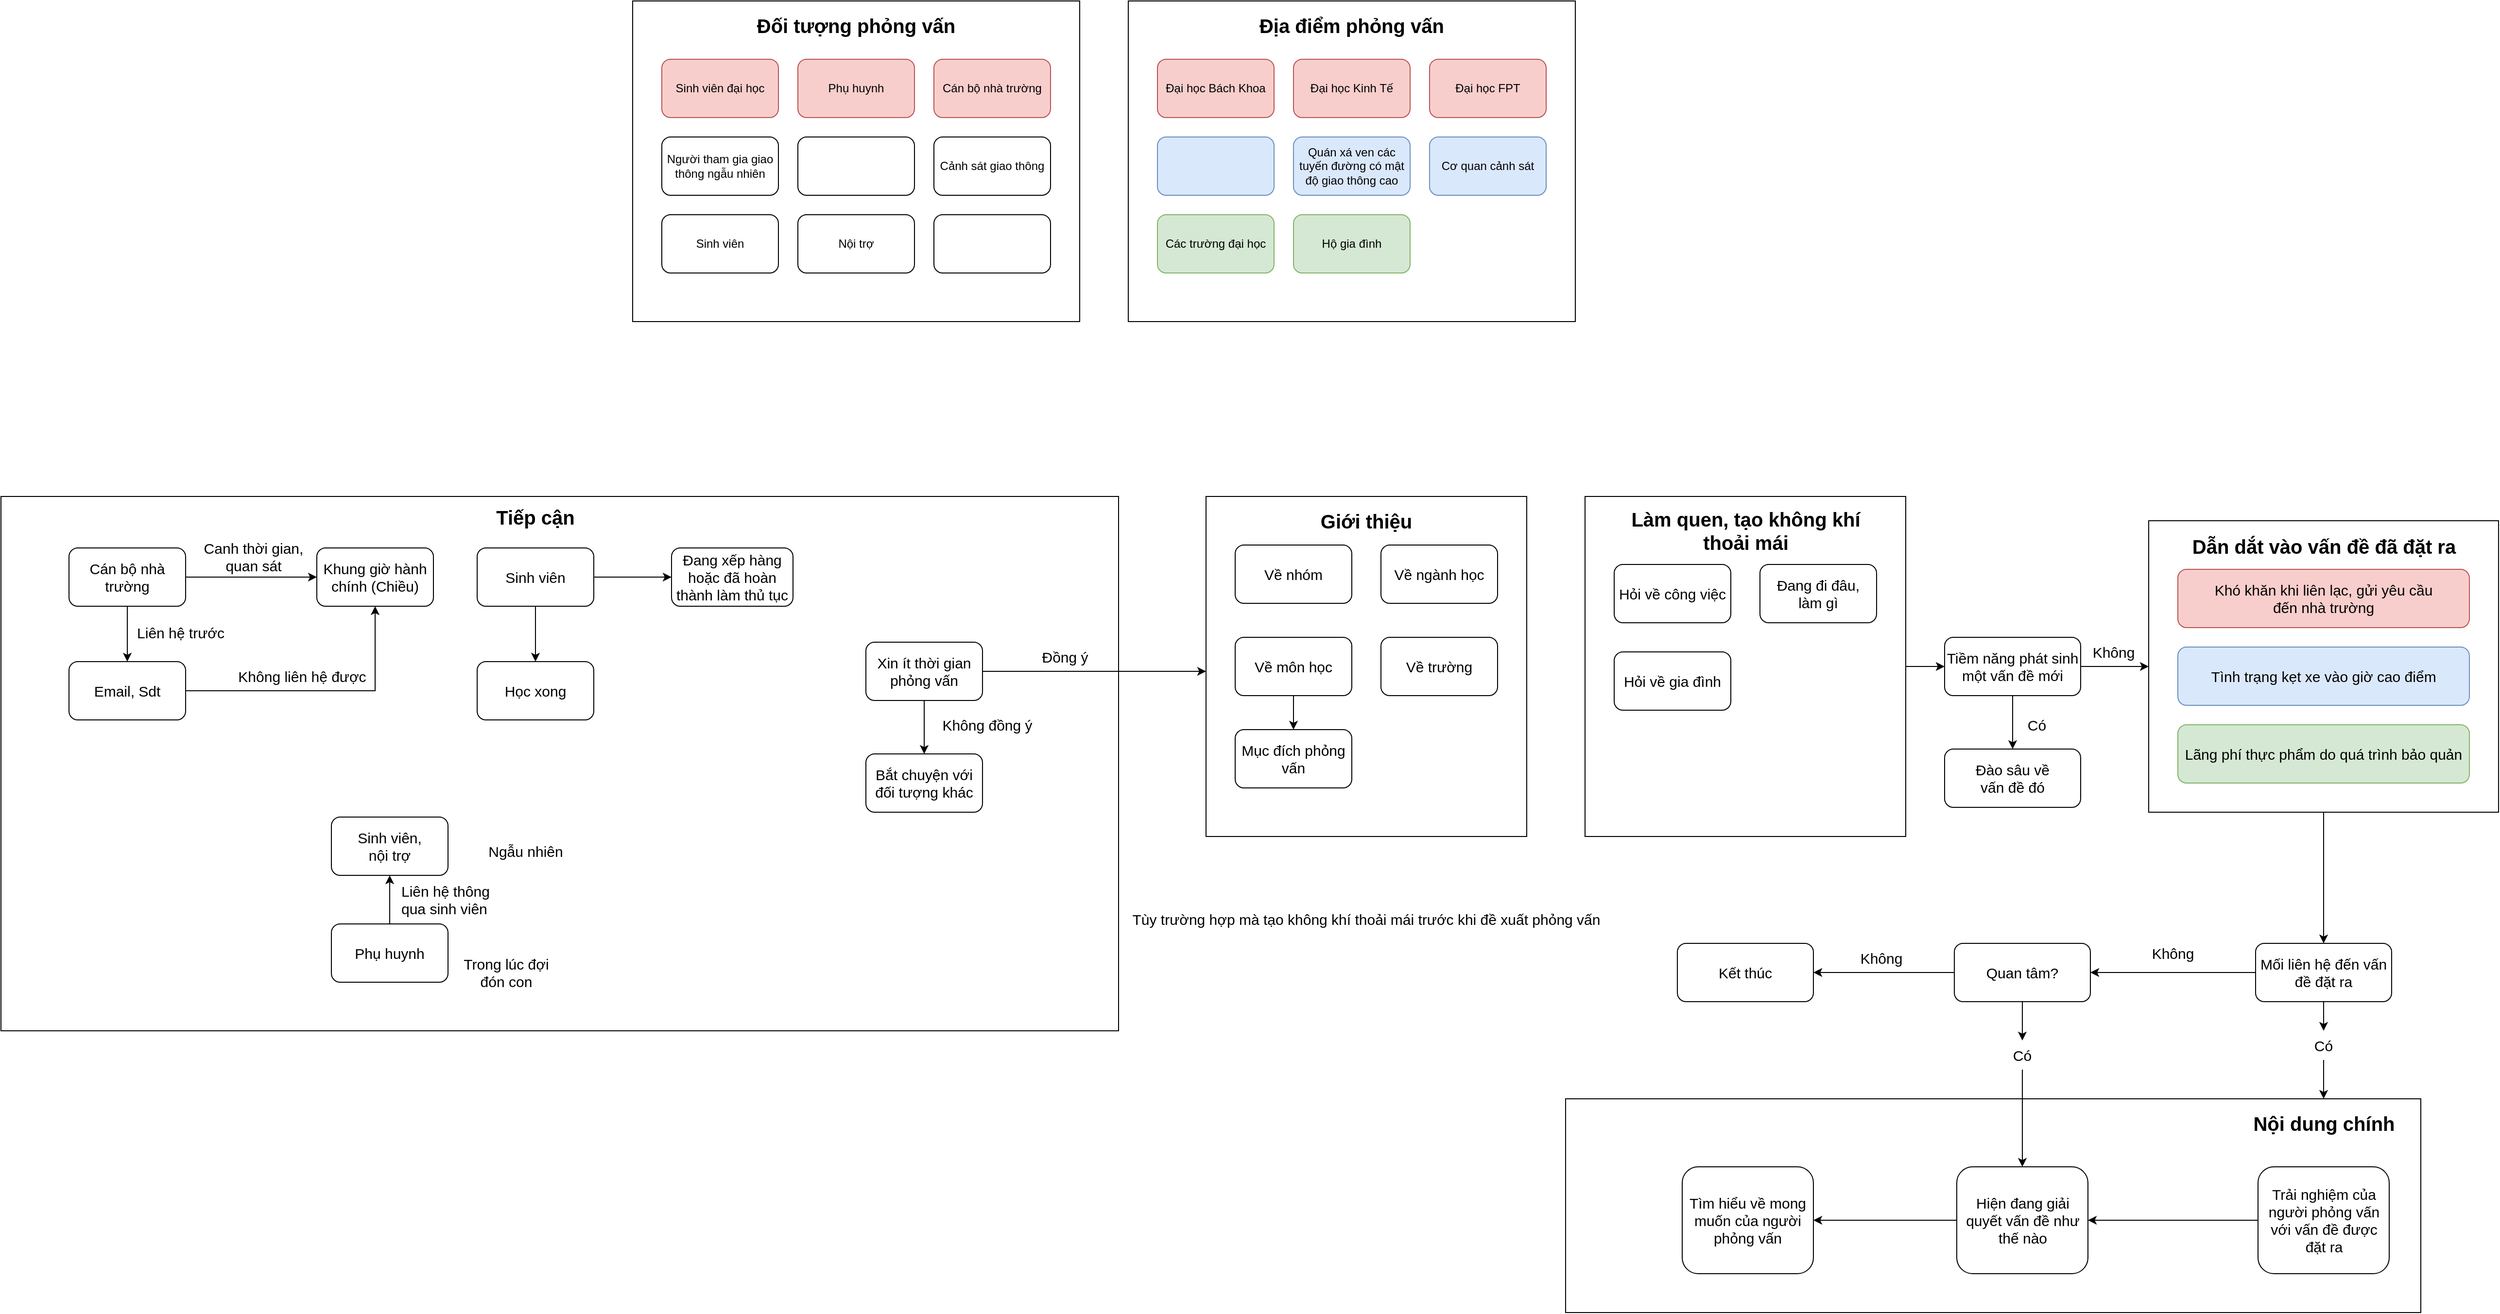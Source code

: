 <mxfile version="26.0.14">
  <diagram name="Page-1" id="fo2ZFbMv7i-mtw4j-5B2">
    <mxGraphModel dx="3004" dy="679" grid="1" gridSize="10" guides="1" tooltips="1" connect="1" arrows="1" fold="1" page="1" pageScale="1" pageWidth="850" pageHeight="1100" math="0" shadow="0">
      <root>
        <mxCell id="0" />
        <mxCell id="1" parent="0" />
        <mxCell id="FFY3ZGv-hsx-T2HltXSC-2" value="" style="rounded=0;whiteSpace=wrap;html=1;" vertex="1" parent="1">
          <mxGeometry x="-30" y="60" width="460" height="330" as="geometry" />
        </mxCell>
        <mxCell id="FFY3ZGv-hsx-T2HltXSC-3" value="&lt;font style=&quot;font-size: 20px;&quot;&gt;Địa điểm phỏng vấn&lt;/font&gt;" style="text;html=1;align=center;verticalAlign=middle;whiteSpace=wrap;rounded=0;fontStyle=1" vertex="1" parent="1">
          <mxGeometry x="90" y="70" width="220" height="30" as="geometry" />
        </mxCell>
        <mxCell id="FFY3ZGv-hsx-T2HltXSC-4" value="Đại học Bách Khoa" style="rounded=1;whiteSpace=wrap;html=1;fillColor=#f8cecc;strokeColor=#b85450;" vertex="1" parent="1">
          <mxGeometry y="120" width="120" height="60" as="geometry" />
        </mxCell>
        <mxCell id="FFY3ZGv-hsx-T2HltXSC-5" value="Đại học Kinh Tế" style="rounded=1;whiteSpace=wrap;html=1;fillColor=#f8cecc;strokeColor=#b85450;" vertex="1" parent="1">
          <mxGeometry x="140" y="120" width="120" height="60" as="geometry" />
        </mxCell>
        <mxCell id="FFY3ZGv-hsx-T2HltXSC-6" value="Đại học FPT" style="rounded=1;whiteSpace=wrap;html=1;fillColor=#f8cecc;strokeColor=#b85450;" vertex="1" parent="1">
          <mxGeometry x="280" y="120" width="120" height="60" as="geometry" />
        </mxCell>
        <mxCell id="FFY3ZGv-hsx-T2HltXSC-8" value="Quán xá ven các tuyến đường có mật độ giao thông cao" style="rounded=1;whiteSpace=wrap;html=1;fillColor=#dae8fc;strokeColor=#6c8ebf;" vertex="1" parent="1">
          <mxGeometry x="140" y="200" width="120" height="60" as="geometry" />
        </mxCell>
        <mxCell id="FFY3ZGv-hsx-T2HltXSC-9" value="" style="rounded=1;whiteSpace=wrap;html=1;fillColor=#dae8fc;strokeColor=#6c8ebf;" vertex="1" parent="1">
          <mxGeometry y="200" width="120" height="60" as="geometry" />
        </mxCell>
        <mxCell id="FFY3ZGv-hsx-T2HltXSC-11" value="Cơ quan cảnh sát" style="rounded=1;whiteSpace=wrap;html=1;fillColor=#dae8fc;strokeColor=#6c8ebf;" vertex="1" parent="1">
          <mxGeometry x="280" y="200" width="120" height="60" as="geometry" />
        </mxCell>
        <mxCell id="FFY3ZGv-hsx-T2HltXSC-12" value="Các trường đại học" style="rounded=1;whiteSpace=wrap;html=1;fillColor=#d5e8d4;strokeColor=#82b366;" vertex="1" parent="1">
          <mxGeometry y="280" width="120" height="60" as="geometry" />
        </mxCell>
        <mxCell id="FFY3ZGv-hsx-T2HltXSC-13" value="Hộ gia đình" style="rounded=1;whiteSpace=wrap;html=1;fillColor=#d5e8d4;strokeColor=#82b366;" vertex="1" parent="1">
          <mxGeometry x="140" y="280" width="120" height="60" as="geometry" />
        </mxCell>
        <mxCell id="FFY3ZGv-hsx-T2HltXSC-14" value="" style="rounded=0;whiteSpace=wrap;html=1;" vertex="1" parent="1">
          <mxGeometry x="-540" y="60" width="460" height="330" as="geometry" />
        </mxCell>
        <mxCell id="FFY3ZGv-hsx-T2HltXSC-15" value="&lt;font style=&quot;font-size: 20px;&quot;&gt;Đối tượng phỏng vấn&lt;/font&gt;" style="text;html=1;align=center;verticalAlign=middle;whiteSpace=wrap;rounded=0;fontStyle=1" vertex="1" parent="1">
          <mxGeometry x="-420" y="70" width="220" height="30" as="geometry" />
        </mxCell>
        <mxCell id="FFY3ZGv-hsx-T2HltXSC-16" value="Sinh viên đại học" style="rounded=1;whiteSpace=wrap;html=1;fillColor=#f8cecc;strokeColor=#b85450;" vertex="1" parent="1">
          <mxGeometry x="-510" y="120" width="120" height="60" as="geometry" />
        </mxCell>
        <mxCell id="FFY3ZGv-hsx-T2HltXSC-17" value="Phụ huynh" style="rounded=1;whiteSpace=wrap;html=1;fillColor=#f8cecc;strokeColor=#b85450;" vertex="1" parent="1">
          <mxGeometry x="-370" y="120" width="120" height="60" as="geometry" />
        </mxCell>
        <mxCell id="FFY3ZGv-hsx-T2HltXSC-18" value="Cán bộ nhà trường" style="rounded=1;whiteSpace=wrap;html=1;fillColor=#f8cecc;strokeColor=#b85450;" vertex="1" parent="1">
          <mxGeometry x="-230" y="120" width="120" height="60" as="geometry" />
        </mxCell>
        <mxCell id="FFY3ZGv-hsx-T2HltXSC-19" value="" style="rounded=1;whiteSpace=wrap;html=1;" vertex="1" parent="1">
          <mxGeometry x="-370" y="200" width="120" height="60" as="geometry" />
        </mxCell>
        <mxCell id="FFY3ZGv-hsx-T2HltXSC-21" value="Người tham gia giao thông ngẫu nhiên" style="rounded=1;whiteSpace=wrap;html=1;" vertex="1" parent="1">
          <mxGeometry x="-510" y="200" width="120" height="60" as="geometry" />
        </mxCell>
        <mxCell id="FFY3ZGv-hsx-T2HltXSC-22" value="Cảnh sát giao thông" style="rounded=1;whiteSpace=wrap;html=1;" vertex="1" parent="1">
          <mxGeometry x="-230" y="200" width="120" height="60" as="geometry" />
        </mxCell>
        <mxCell id="FFY3ZGv-hsx-T2HltXSC-23" value="Sinh viên" style="rounded=1;whiteSpace=wrap;html=1;" vertex="1" parent="1">
          <mxGeometry x="-510" y="280" width="120" height="60" as="geometry" />
        </mxCell>
        <mxCell id="FFY3ZGv-hsx-T2HltXSC-24" value="Nội trợ" style="rounded=1;whiteSpace=wrap;html=1;" vertex="1" parent="1">
          <mxGeometry x="-370" y="280" width="120" height="60" as="geometry" />
        </mxCell>
        <mxCell id="FFY3ZGv-hsx-T2HltXSC-25" value="" style="rounded=1;whiteSpace=wrap;html=1;" vertex="1" parent="1">
          <mxGeometry x="-230" y="280" width="120" height="60" as="geometry" />
        </mxCell>
        <mxCell id="FFY3ZGv-hsx-T2HltXSC-29" value="" style="rounded=0;whiteSpace=wrap;html=1;" vertex="1" parent="1">
          <mxGeometry x="-1190" y="570" width="1150" height="550" as="geometry" />
        </mxCell>
        <mxCell id="FFY3ZGv-hsx-T2HltXSC-30" value="&lt;span style=&quot;font-size: 20px;&quot;&gt;Tiếp cận&lt;/span&gt;" style="text;html=1;align=center;verticalAlign=middle;whiteSpace=wrap;rounded=0;fontStyle=1" vertex="1" parent="1">
          <mxGeometry x="-750" y="576" width="220" height="30" as="geometry" />
        </mxCell>
        <mxCell id="FFY3ZGv-hsx-T2HltXSC-150" value="" style="edgeStyle=orthogonalEdgeStyle;rounded=0;orthogonalLoop=1;jettySize=auto;html=1;" edge="1" parent="1" source="FFY3ZGv-hsx-T2HltXSC-32" target="FFY3ZGv-hsx-T2HltXSC-149">
          <mxGeometry relative="1" as="geometry" />
        </mxCell>
        <mxCell id="FFY3ZGv-hsx-T2HltXSC-157" style="edgeStyle=orthogonalEdgeStyle;rounded=0;orthogonalLoop=1;jettySize=auto;html=1;entryX=0.5;entryY=0;entryDx=0;entryDy=0;" edge="1" parent="1" source="FFY3ZGv-hsx-T2HltXSC-32" target="FFY3ZGv-hsx-T2HltXSC-156">
          <mxGeometry relative="1" as="geometry" />
        </mxCell>
        <mxCell id="FFY3ZGv-hsx-T2HltXSC-32" value="Cán bộ nhà trường" style="rounded=1;whiteSpace=wrap;html=1;fontSize=15;" vertex="1" parent="1">
          <mxGeometry x="-1120" y="623" width="120" height="60" as="geometry" />
        </mxCell>
        <mxCell id="FFY3ZGv-hsx-T2HltXSC-33" value="Sinh viên,&lt;div&gt;nội trợ&lt;/div&gt;" style="rounded=1;whiteSpace=wrap;html=1;fontSize=15;" vertex="1" parent="1">
          <mxGeometry x="-850" y="900" width="120" height="60" as="geometry" />
        </mxCell>
        <mxCell id="FFY3ZGv-hsx-T2HltXSC-47" style="edgeStyle=orthogonalEdgeStyle;rounded=0;orthogonalLoop=1;jettySize=auto;html=1;entryX=0.5;entryY=1;entryDx=0;entryDy=0;" edge="1" parent="1" source="FFY3ZGv-hsx-T2HltXSC-34" target="FFY3ZGv-hsx-T2HltXSC-33">
          <mxGeometry relative="1" as="geometry" />
        </mxCell>
        <mxCell id="FFY3ZGv-hsx-T2HltXSC-34" value="Phụ huynh" style="rounded=1;whiteSpace=wrap;html=1;fontSize=15;" vertex="1" parent="1">
          <mxGeometry x="-850" y="1010" width="120" height="60" as="geometry" />
        </mxCell>
        <mxCell id="FFY3ZGv-hsx-T2HltXSC-41" value="Ngẫu nhiên" style="text;html=1;align=center;verticalAlign=middle;whiteSpace=wrap;rounded=0;fontSize=15;" vertex="1" parent="1">
          <mxGeometry x="-705" y="920" width="110" height="30" as="geometry" />
        </mxCell>
        <mxCell id="FFY3ZGv-hsx-T2HltXSC-43" value="Liên hệ thông qua sinh viên" style="text;html=1;align=left;verticalAlign=middle;whiteSpace=wrap;rounded=0;fontSize=15;" vertex="1" parent="1">
          <mxGeometry x="-780" y="970" width="110" height="30" as="geometry" />
        </mxCell>
        <mxCell id="FFY3ZGv-hsx-T2HltXSC-48" value="Trong lúc đợi đón con" style="text;html=1;align=center;verticalAlign=middle;whiteSpace=wrap;rounded=0;fontSize=15;" vertex="1" parent="1">
          <mxGeometry x="-725" y="1045" width="110" height="30" as="geometry" />
        </mxCell>
        <mxCell id="FFY3ZGv-hsx-T2HltXSC-49" value="" style="rounded=0;whiteSpace=wrap;html=1;" vertex="1" parent="1">
          <mxGeometry x="50" y="570" width="330" height="350" as="geometry" />
        </mxCell>
        <mxCell id="FFY3ZGv-hsx-T2HltXSC-50" value="&lt;span style=&quot;font-size: 20px;&quot;&gt;Giới thiệu&lt;/span&gt;" style="text;html=1;align=center;verticalAlign=middle;whiteSpace=wrap;rounded=0;fontStyle=1" vertex="1" parent="1">
          <mxGeometry x="105" y="580" width="220" height="30" as="geometry" />
        </mxCell>
        <mxCell id="FFY3ZGv-hsx-T2HltXSC-53" style="edgeStyle=orthogonalEdgeStyle;rounded=0;orthogonalLoop=1;jettySize=auto;html=1;entryX=0;entryY=0.5;entryDx=0;entryDy=0;" edge="1" target="FFY3ZGv-hsx-T2HltXSC-60" parent="1">
          <mxGeometry relative="1" as="geometry">
            <mxPoint x="-100" y="750" as="sourcePoint" />
          </mxGeometry>
        </mxCell>
        <mxCell id="FFY3ZGv-hsx-T2HltXSC-55" style="edgeStyle=orthogonalEdgeStyle;rounded=0;orthogonalLoop=1;jettySize=auto;html=1;entryX=0;entryY=0.5;entryDx=0;entryDy=0;" edge="1" target="FFY3ZGv-hsx-T2HltXSC-63" parent="1">
          <mxGeometry relative="1" as="geometry">
            <mxPoint x="200" y="860" as="sourcePoint" />
          </mxGeometry>
        </mxCell>
        <mxCell id="FFY3ZGv-hsx-T2HltXSC-65" value="Về nhóm" style="rounded=1;whiteSpace=wrap;html=1;fontSize=15;" vertex="1" parent="1">
          <mxGeometry x="80" y="620" width="120" height="60" as="geometry" />
        </mxCell>
        <mxCell id="FFY3ZGv-hsx-T2HltXSC-66" value="Về ngành học" style="rounded=1;whiteSpace=wrap;html=1;fontSize=15;" vertex="1" parent="1">
          <mxGeometry x="230" y="620" width="120" height="60" as="geometry" />
        </mxCell>
        <mxCell id="FFY3ZGv-hsx-T2HltXSC-69" style="edgeStyle=orthogonalEdgeStyle;rounded=0;orthogonalLoop=1;jettySize=auto;html=1;entryX=0;entryY=0.5;entryDx=0;entryDy=0;" edge="1" target="FFY3ZGv-hsx-T2HltXSC-73" parent="1">
          <mxGeometry relative="1" as="geometry">
            <mxPoint x="-110" y="860" as="sourcePoint" />
          </mxGeometry>
        </mxCell>
        <mxCell id="FFY3ZGv-hsx-T2HltXSC-82" style="edgeStyle=orthogonalEdgeStyle;rounded=0;orthogonalLoop=1;jettySize=auto;html=1;" edge="1" parent="1" source="FFY3ZGv-hsx-T2HltXSC-75">
          <mxGeometry relative="1" as="geometry">
            <mxPoint x="50" y="750" as="targetPoint" />
            <Array as="points">
              <mxPoint x="50" y="750" />
            </Array>
          </mxGeometry>
        </mxCell>
        <mxCell id="FFY3ZGv-hsx-T2HltXSC-147" value="" style="edgeStyle=orthogonalEdgeStyle;rounded=0;orthogonalLoop=1;jettySize=auto;html=1;" edge="1" parent="1" source="FFY3ZGv-hsx-T2HltXSC-75" target="FFY3ZGv-hsx-T2HltXSC-77">
          <mxGeometry relative="1" as="geometry" />
        </mxCell>
        <mxCell id="FFY3ZGv-hsx-T2HltXSC-75" value="Xin ít thời gian&lt;div&gt;&lt;span style=&quot;background-color: transparent; color: light-dark(rgb(0, 0, 0), rgb(255, 255, 255));&quot;&gt;phỏng vấn&lt;/span&gt;&lt;/div&gt;" style="rounded=1;whiteSpace=wrap;html=1;fontSize=15;" vertex="1" parent="1">
          <mxGeometry x="-300" y="720" width="120" height="60" as="geometry" />
        </mxCell>
        <mxCell id="FFY3ZGv-hsx-T2HltXSC-77" value="Bắt chuyện với đối tượng khác" style="rounded=1;whiteSpace=wrap;html=1;fontSize=15;" vertex="1" parent="1">
          <mxGeometry x="-300" y="835" width="120" height="60" as="geometry" />
        </mxCell>
        <mxCell id="FFY3ZGv-hsx-T2HltXSC-83" value="Đồng ý" style="text;html=1;align=center;verticalAlign=middle;whiteSpace=wrap;rounded=0;fontSize=15;" vertex="1" parent="1">
          <mxGeometry x="-150" y="720" width="110" height="30" as="geometry" />
        </mxCell>
        <mxCell id="FFY3ZGv-hsx-T2HltXSC-84" value="Không đồng ý" style="text;html=1;align=center;verticalAlign=middle;whiteSpace=wrap;rounded=0;fontSize=15;" vertex="1" parent="1">
          <mxGeometry x="-230" y="790" width="110" height="30" as="geometry" />
        </mxCell>
        <mxCell id="FFY3ZGv-hsx-T2HltXSC-87" value="Về trường" style="rounded=1;whiteSpace=wrap;html=1;fontSize=15;" vertex="1" parent="1">
          <mxGeometry x="230" y="715" width="120" height="60" as="geometry" />
        </mxCell>
        <mxCell id="FFY3ZGv-hsx-T2HltXSC-91" value="" style="edgeStyle=orthogonalEdgeStyle;rounded=0;orthogonalLoop=1;jettySize=auto;html=1;" edge="1" parent="1" source="FFY3ZGv-hsx-T2HltXSC-88" target="FFY3ZGv-hsx-T2HltXSC-89">
          <mxGeometry relative="1" as="geometry" />
        </mxCell>
        <mxCell id="FFY3ZGv-hsx-T2HltXSC-88" value="Về môn học" style="rounded=1;whiteSpace=wrap;html=1;fontSize=15;" vertex="1" parent="1">
          <mxGeometry x="80" y="715" width="120" height="60" as="geometry" />
        </mxCell>
        <mxCell id="FFY3ZGv-hsx-T2HltXSC-89" value="Mục đích phỏng vấn" style="rounded=1;whiteSpace=wrap;html=1;fontSize=15;" vertex="1" parent="1">
          <mxGeometry x="80" y="810" width="120" height="60" as="geometry" />
        </mxCell>
        <mxCell id="FFY3ZGv-hsx-T2HltXSC-111" style="edgeStyle=orthogonalEdgeStyle;rounded=0;orthogonalLoop=1;jettySize=auto;html=1;entryX=0;entryY=0.5;entryDx=0;entryDy=0;" edge="1" parent="1" source="FFY3ZGv-hsx-T2HltXSC-92" target="FFY3ZGv-hsx-T2HltXSC-108">
          <mxGeometry relative="1" as="geometry" />
        </mxCell>
        <mxCell id="FFY3ZGv-hsx-T2HltXSC-92" value="" style="rounded=0;whiteSpace=wrap;html=1;" vertex="1" parent="1">
          <mxGeometry x="440" y="570" width="330" height="350" as="geometry" />
        </mxCell>
        <mxCell id="FFY3ZGv-hsx-T2HltXSC-93" value="&lt;span style=&quot;font-size: 20px;&quot;&gt;Làm quen, tạo không khí thoải mái&lt;/span&gt;" style="text;html=1;align=center;verticalAlign=middle;whiteSpace=wrap;rounded=0;fontStyle=1" vertex="1" parent="1">
          <mxGeometry x="477.5" y="590" width="255" height="30" as="geometry" />
        </mxCell>
        <mxCell id="FFY3ZGv-hsx-T2HltXSC-94" value="Hỏi về công việc" style="rounded=1;whiteSpace=wrap;html=1;fontSize=15;" vertex="1" parent="1">
          <mxGeometry x="470" y="640" width="120" height="60" as="geometry" />
        </mxCell>
        <mxCell id="FFY3ZGv-hsx-T2HltXSC-95" value="Đang đi đâu,&lt;div&gt;làm gì&lt;/div&gt;" style="rounded=1;whiteSpace=wrap;html=1;fontSize=15;" vertex="1" parent="1">
          <mxGeometry x="620" y="640" width="120" height="60" as="geometry" />
        </mxCell>
        <mxCell id="FFY3ZGv-hsx-T2HltXSC-101" value="Tùy trường hợp mà tạo không khí thoải mái trước khi đề xuất phỏng vấn" style="text;html=1;align=center;verticalAlign=middle;whiteSpace=wrap;rounded=0;fontSize=15;" vertex="1" parent="1">
          <mxGeometry x="-70" y="990" width="570" height="30" as="geometry" />
        </mxCell>
        <mxCell id="FFY3ZGv-hsx-T2HltXSC-102" value="Hỏi về gia đình" style="rounded=1;whiteSpace=wrap;html=1;fontSize=15;" vertex="1" parent="1">
          <mxGeometry x="470" y="730" width="120" height="60" as="geometry" />
        </mxCell>
        <mxCell id="FFY3ZGv-hsx-T2HltXSC-127" value="" style="edgeStyle=orthogonalEdgeStyle;rounded=0;orthogonalLoop=1;jettySize=auto;html=1;" edge="1" parent="1" source="FFY3ZGv-hsx-T2HltXSC-103" target="FFY3ZGv-hsx-T2HltXSC-126">
          <mxGeometry relative="1" as="geometry" />
        </mxCell>
        <mxCell id="FFY3ZGv-hsx-T2HltXSC-103" value="" style="rounded=0;whiteSpace=wrap;html=1;" vertex="1" parent="1">
          <mxGeometry x="1020" y="595" width="360" height="300" as="geometry" />
        </mxCell>
        <mxCell id="FFY3ZGv-hsx-T2HltXSC-104" value="&lt;span style=&quot;font-size: 20px;&quot;&gt;Dẫn dắt vào vấn đề đã đặt ra&lt;/span&gt;" style="text;html=1;align=center;verticalAlign=middle;whiteSpace=wrap;rounded=0;fontStyle=1" vertex="1" parent="1">
          <mxGeometry x="1053.75" y="606" width="292.5" height="30" as="geometry" />
        </mxCell>
        <mxCell id="FFY3ZGv-hsx-T2HltXSC-105" value="Khó khăn khi liên lạc, gửi yêu cầu&lt;div&gt;đến nhà trường&lt;/div&gt;" style="rounded=1;whiteSpace=wrap;html=1;fillColor=#f8cecc;strokeColor=#b85450;fontSize=15;" vertex="1" parent="1">
          <mxGeometry x="1050" y="645" width="300" height="60" as="geometry" />
        </mxCell>
        <mxCell id="FFY3ZGv-hsx-T2HltXSC-106" value="Lãng phí thực phẩm do quá trình bảo quản" style="rounded=1;whiteSpace=wrap;html=1;fillColor=#d5e8d4;strokeColor=#82b366;fontSize=15;" vertex="1" parent="1">
          <mxGeometry x="1050" y="805" width="300" height="60" as="geometry" />
        </mxCell>
        <mxCell id="FFY3ZGv-hsx-T2HltXSC-107" value="Tình trạng kẹt xe vào giờ cao điểm" style="rounded=1;whiteSpace=wrap;html=1;fillColor=#dae8fc;strokeColor=#6c8ebf;fontSize=15;" vertex="1" parent="1">
          <mxGeometry x="1050" y="725" width="300" height="60" as="geometry" />
        </mxCell>
        <mxCell id="FFY3ZGv-hsx-T2HltXSC-113" value="" style="edgeStyle=orthogonalEdgeStyle;rounded=0;orthogonalLoop=1;jettySize=auto;html=1;" edge="1" parent="1" source="FFY3ZGv-hsx-T2HltXSC-108" target="FFY3ZGv-hsx-T2HltXSC-112">
          <mxGeometry relative="1" as="geometry" />
        </mxCell>
        <mxCell id="FFY3ZGv-hsx-T2HltXSC-117" style="edgeStyle=orthogonalEdgeStyle;rounded=0;orthogonalLoop=1;jettySize=auto;html=1;entryX=0;entryY=0.5;entryDx=0;entryDy=0;" edge="1" parent="1" source="FFY3ZGv-hsx-T2HltXSC-108" target="FFY3ZGv-hsx-T2HltXSC-103">
          <mxGeometry relative="1" as="geometry" />
        </mxCell>
        <mxCell id="FFY3ZGv-hsx-T2HltXSC-108" value="Tiềm năng phát sinh một vấn đề mới" style="rounded=1;whiteSpace=wrap;html=1;fontSize=15;" vertex="1" parent="1">
          <mxGeometry x="810" y="715" width="140" height="60" as="geometry" />
        </mxCell>
        <mxCell id="FFY3ZGv-hsx-T2HltXSC-112" value="Đào sâu về&lt;div&gt;vấn đề đó&lt;/div&gt;" style="rounded=1;whiteSpace=wrap;html=1;fontSize=15;" vertex="1" parent="1">
          <mxGeometry x="810" y="830" width="140" height="60" as="geometry" />
        </mxCell>
        <mxCell id="FFY3ZGv-hsx-T2HltXSC-114" value="Có" style="text;html=1;align=center;verticalAlign=middle;whiteSpace=wrap;rounded=0;fontSize=15;" vertex="1" parent="1">
          <mxGeometry x="850" y="790" width="110" height="30" as="geometry" />
        </mxCell>
        <mxCell id="FFY3ZGv-hsx-T2HltXSC-118" value="Không" style="text;html=1;align=center;verticalAlign=middle;whiteSpace=wrap;rounded=0;fontSize=15;" vertex="1" parent="1">
          <mxGeometry x="928.75" y="715" width="110" height="30" as="geometry" />
        </mxCell>
        <mxCell id="FFY3ZGv-hsx-T2HltXSC-119" style="edgeStyle=orthogonalEdgeStyle;rounded=0;orthogonalLoop=1;jettySize=auto;html=1;exitX=0.5;exitY=1;exitDx=0;exitDy=0;" edge="1" parent="1" source="FFY3ZGv-hsx-T2HltXSC-105" target="FFY3ZGv-hsx-T2HltXSC-105">
          <mxGeometry relative="1" as="geometry" />
        </mxCell>
        <mxCell id="FFY3ZGv-hsx-T2HltXSC-120" value="" style="rounded=0;whiteSpace=wrap;html=1;" vertex="1" parent="1">
          <mxGeometry x="420" y="1190" width="880" height="220" as="geometry" />
        </mxCell>
        <mxCell id="FFY3ZGv-hsx-T2HltXSC-121" value="&lt;span style=&quot;font-size: 20px;&quot;&gt;Nội dung chính&lt;/span&gt;" style="text;html=1;align=center;verticalAlign=middle;whiteSpace=wrap;rounded=0;fontStyle=1" vertex="1" parent="1">
          <mxGeometry x="1053.75" y="1200" width="292.5" height="30" as="geometry" />
        </mxCell>
        <mxCell id="FFY3ZGv-hsx-T2HltXSC-125" style="edgeStyle=orthogonalEdgeStyle;rounded=0;orthogonalLoop=1;jettySize=auto;html=1;exitX=0.5;exitY=1;exitDx=0;exitDy=0;" edge="1" parent="1">
          <mxGeometry relative="1" as="geometry">
            <mxPoint x="1200" y="1300" as="sourcePoint" />
            <mxPoint x="1200" y="1300" as="targetPoint" />
          </mxGeometry>
        </mxCell>
        <mxCell id="FFY3ZGv-hsx-T2HltXSC-128" style="edgeStyle=orthogonalEdgeStyle;rounded=0;orthogonalLoop=1;jettySize=auto;html=1;" edge="1" parent="1" source="FFY3ZGv-hsx-T2HltXSC-129">
          <mxGeometry relative="1" as="geometry">
            <mxPoint x="1200" y="1190" as="targetPoint" />
          </mxGeometry>
        </mxCell>
        <mxCell id="FFY3ZGv-hsx-T2HltXSC-132" style="edgeStyle=orthogonalEdgeStyle;rounded=0;orthogonalLoop=1;jettySize=auto;html=1;entryX=1;entryY=0.5;entryDx=0;entryDy=0;" edge="1" parent="1" source="FFY3ZGv-hsx-T2HltXSC-126" target="FFY3ZGv-hsx-T2HltXSC-131">
          <mxGeometry relative="1" as="geometry" />
        </mxCell>
        <mxCell id="FFY3ZGv-hsx-T2HltXSC-126" value="Mối liên hệ đến vấn đề đặt ra" style="rounded=1;whiteSpace=wrap;html=1;fontSize=15;" vertex="1" parent="1">
          <mxGeometry x="1130" y="1030" width="140" height="60" as="geometry" />
        </mxCell>
        <mxCell id="FFY3ZGv-hsx-T2HltXSC-130" value="" style="edgeStyle=orthogonalEdgeStyle;rounded=0;orthogonalLoop=1;jettySize=auto;html=1;entryX=0.5;entryY=0;entryDx=0;entryDy=0;" edge="1" parent="1" source="FFY3ZGv-hsx-T2HltXSC-126" target="FFY3ZGv-hsx-T2HltXSC-129">
          <mxGeometry relative="1" as="geometry">
            <mxPoint x="1200" y="1070" as="sourcePoint" />
            <mxPoint x="1200" y="1190" as="targetPoint" />
          </mxGeometry>
        </mxCell>
        <mxCell id="FFY3ZGv-hsx-T2HltXSC-129" value="Có" style="text;html=1;align=center;verticalAlign=middle;whiteSpace=wrap;rounded=0;fontSize=15;" vertex="1" parent="1">
          <mxGeometry x="1145" y="1120" width="110" height="30" as="geometry" />
        </mxCell>
        <mxCell id="FFY3ZGv-hsx-T2HltXSC-136" style="edgeStyle=orthogonalEdgeStyle;rounded=0;orthogonalLoop=1;jettySize=auto;html=1;entryX=1;entryY=0.5;entryDx=0;entryDy=0;" edge="1" parent="1" source="FFY3ZGv-hsx-T2HltXSC-131" target="FFY3ZGv-hsx-T2HltXSC-135">
          <mxGeometry relative="1" as="geometry" />
        </mxCell>
        <mxCell id="FFY3ZGv-hsx-T2HltXSC-140" style="edgeStyle=orthogonalEdgeStyle;rounded=0;orthogonalLoop=1;jettySize=auto;html=1;entryX=0.5;entryY=0;entryDx=0;entryDy=0;" edge="1" parent="1" source="FFY3ZGv-hsx-T2HltXSC-141" target="FFY3ZGv-hsx-T2HltXSC-139">
          <mxGeometry relative="1" as="geometry" />
        </mxCell>
        <mxCell id="FFY3ZGv-hsx-T2HltXSC-131" value="Quan tâm?" style="rounded=1;whiteSpace=wrap;html=1;fontSize=15;" vertex="1" parent="1">
          <mxGeometry x="820" y="1030" width="140" height="60" as="geometry" />
        </mxCell>
        <mxCell id="FFY3ZGv-hsx-T2HltXSC-133" value="Không" style="text;html=1;align=center;verticalAlign=middle;whiteSpace=wrap;rounded=0;fontSize=15;" vertex="1" parent="1">
          <mxGeometry x="990" y="1025" width="110" height="30" as="geometry" />
        </mxCell>
        <mxCell id="FFY3ZGv-hsx-T2HltXSC-135" value="Kết thúc" style="rounded=1;whiteSpace=wrap;html=1;fontSize=15;" vertex="1" parent="1">
          <mxGeometry x="535" y="1030" width="140" height="60" as="geometry" />
        </mxCell>
        <mxCell id="FFY3ZGv-hsx-T2HltXSC-137" value="Không" style="text;html=1;align=center;verticalAlign=middle;whiteSpace=wrap;rounded=0;fontSize=15;" vertex="1" parent="1">
          <mxGeometry x="690" y="1030" width="110" height="30" as="geometry" />
        </mxCell>
        <mxCell id="FFY3ZGv-hsx-T2HltXSC-143" style="edgeStyle=orthogonalEdgeStyle;rounded=0;orthogonalLoop=1;jettySize=auto;html=1;entryX=1;entryY=0.5;entryDx=0;entryDy=0;" edge="1" parent="1" source="FFY3ZGv-hsx-T2HltXSC-138" target="FFY3ZGv-hsx-T2HltXSC-139">
          <mxGeometry relative="1" as="geometry" />
        </mxCell>
        <mxCell id="FFY3ZGv-hsx-T2HltXSC-138" value="Trải nghiệm của người phỏng vấn với vấn đề được đặt ra" style="rounded=1;whiteSpace=wrap;html=1;fontSize=15;" vertex="1" parent="1">
          <mxGeometry x="1132.5" y="1260" width="135" height="110" as="geometry" />
        </mxCell>
        <mxCell id="FFY3ZGv-hsx-T2HltXSC-145" style="edgeStyle=orthogonalEdgeStyle;rounded=0;orthogonalLoop=1;jettySize=auto;html=1;" edge="1" parent="1" source="FFY3ZGv-hsx-T2HltXSC-139" target="FFY3ZGv-hsx-T2HltXSC-144">
          <mxGeometry relative="1" as="geometry" />
        </mxCell>
        <mxCell id="FFY3ZGv-hsx-T2HltXSC-139" value="Hiện đang giải quyết vấn đề như thế nào" style="rounded=1;whiteSpace=wrap;html=1;fontSize=15;" vertex="1" parent="1">
          <mxGeometry x="822.5" y="1260" width="135" height="110" as="geometry" />
        </mxCell>
        <mxCell id="FFY3ZGv-hsx-T2HltXSC-142" value="" style="edgeStyle=orthogonalEdgeStyle;rounded=0;orthogonalLoop=1;jettySize=auto;html=1;entryX=0.5;entryY=0;entryDx=0;entryDy=0;" edge="1" parent="1" source="FFY3ZGv-hsx-T2HltXSC-131" target="FFY3ZGv-hsx-T2HltXSC-141">
          <mxGeometry relative="1" as="geometry">
            <mxPoint x="890" y="1090" as="sourcePoint" />
            <mxPoint x="890" y="1260" as="targetPoint" />
          </mxGeometry>
        </mxCell>
        <mxCell id="FFY3ZGv-hsx-T2HltXSC-141" value="Có" style="text;html=1;align=center;verticalAlign=middle;whiteSpace=wrap;rounded=0;fontSize=15;" vertex="1" parent="1">
          <mxGeometry x="835" y="1130" width="110" height="30" as="geometry" />
        </mxCell>
        <mxCell id="FFY3ZGv-hsx-T2HltXSC-144" value="Tìm hiểu về mong muốn của người phỏng vấn" style="rounded=1;whiteSpace=wrap;html=1;fontSize=15;" vertex="1" parent="1">
          <mxGeometry x="540" y="1260" width="135" height="110" as="geometry" />
        </mxCell>
        <mxCell id="FFY3ZGv-hsx-T2HltXSC-146" value="Canh thời gian, quan sát" style="text;html=1;align=center;verticalAlign=middle;whiteSpace=wrap;rounded=0;fontSize=15;" vertex="1" parent="1">
          <mxGeometry x="-995" y="617" width="130" height="30" as="geometry" />
        </mxCell>
        <mxCell id="FFY3ZGv-hsx-T2HltXSC-149" value="Khung giờ hành chính (Chiều)" style="rounded=1;whiteSpace=wrap;html=1;fontSize=15;" vertex="1" parent="1">
          <mxGeometry x="-865" y="623" width="120" height="60" as="geometry" />
        </mxCell>
        <mxCell id="FFY3ZGv-hsx-T2HltXSC-154" style="edgeStyle=orthogonalEdgeStyle;rounded=0;orthogonalLoop=1;jettySize=auto;html=1;entryX=0;entryY=0.5;entryDx=0;entryDy=0;" edge="1" parent="1" source="FFY3ZGv-hsx-T2HltXSC-152" target="FFY3ZGv-hsx-T2HltXSC-153">
          <mxGeometry relative="1" as="geometry" />
        </mxCell>
        <mxCell id="FFY3ZGv-hsx-T2HltXSC-162" style="edgeStyle=orthogonalEdgeStyle;rounded=0;orthogonalLoop=1;jettySize=auto;html=1;entryX=0.5;entryY=0;entryDx=0;entryDy=0;" edge="1" parent="1" source="FFY3ZGv-hsx-T2HltXSC-152" target="FFY3ZGv-hsx-T2HltXSC-155">
          <mxGeometry relative="1" as="geometry" />
        </mxCell>
        <mxCell id="FFY3ZGv-hsx-T2HltXSC-152" value="Sinh viên" style="rounded=1;whiteSpace=wrap;html=1;fontSize=15;" vertex="1" parent="1">
          <mxGeometry x="-700" y="623" width="120" height="60" as="geometry" />
        </mxCell>
        <mxCell id="FFY3ZGv-hsx-T2HltXSC-153" value="Đang xếp hàng hoặc đã hoàn thành làm thủ tục" style="rounded=1;whiteSpace=wrap;html=1;fontSize=15;" vertex="1" parent="1">
          <mxGeometry x="-500" y="623" width="125" height="60" as="geometry" />
        </mxCell>
        <mxCell id="FFY3ZGv-hsx-T2HltXSC-155" value="Học xong" style="rounded=1;whiteSpace=wrap;html=1;fontSize=15;" vertex="1" parent="1">
          <mxGeometry x="-700" y="740" width="120" height="60" as="geometry" />
        </mxCell>
        <mxCell id="FFY3ZGv-hsx-T2HltXSC-159" style="edgeStyle=orthogonalEdgeStyle;rounded=0;orthogonalLoop=1;jettySize=auto;html=1;entryX=0.5;entryY=1;entryDx=0;entryDy=0;" edge="1" parent="1" source="FFY3ZGv-hsx-T2HltXSC-156" target="FFY3ZGv-hsx-T2HltXSC-149">
          <mxGeometry relative="1" as="geometry" />
        </mxCell>
        <mxCell id="FFY3ZGv-hsx-T2HltXSC-156" value="Email, Sdt" style="rounded=1;whiteSpace=wrap;html=1;fontSize=15;" vertex="1" parent="1">
          <mxGeometry x="-1120" y="740" width="120" height="60" as="geometry" />
        </mxCell>
        <mxCell id="FFY3ZGv-hsx-T2HltXSC-158" value="Liên hệ trước" style="text;html=1;align=center;verticalAlign=middle;whiteSpace=wrap;rounded=0;fontSize=15;" vertex="1" parent="1">
          <mxGeometry x="-1070" y="695" width="130" height="30" as="geometry" />
        </mxCell>
        <mxCell id="FFY3ZGv-hsx-T2HltXSC-160" value="Không liên hệ được" style="text;html=1;align=center;verticalAlign=middle;whiteSpace=wrap;rounded=0;fontSize=15;" vertex="1" parent="1">
          <mxGeometry x="-960" y="740" width="160" height="30" as="geometry" />
        </mxCell>
        <mxCell id="FFY3ZGv-hsx-T2HltXSC-161" style="edgeStyle=orthogonalEdgeStyle;rounded=0;orthogonalLoop=1;jettySize=auto;html=1;exitX=0.5;exitY=1;exitDx=0;exitDy=0;" edge="1" parent="1" source="FFY3ZGv-hsx-T2HltXSC-160" target="FFY3ZGv-hsx-T2HltXSC-160">
          <mxGeometry relative="1" as="geometry" />
        </mxCell>
      </root>
    </mxGraphModel>
  </diagram>
</mxfile>
